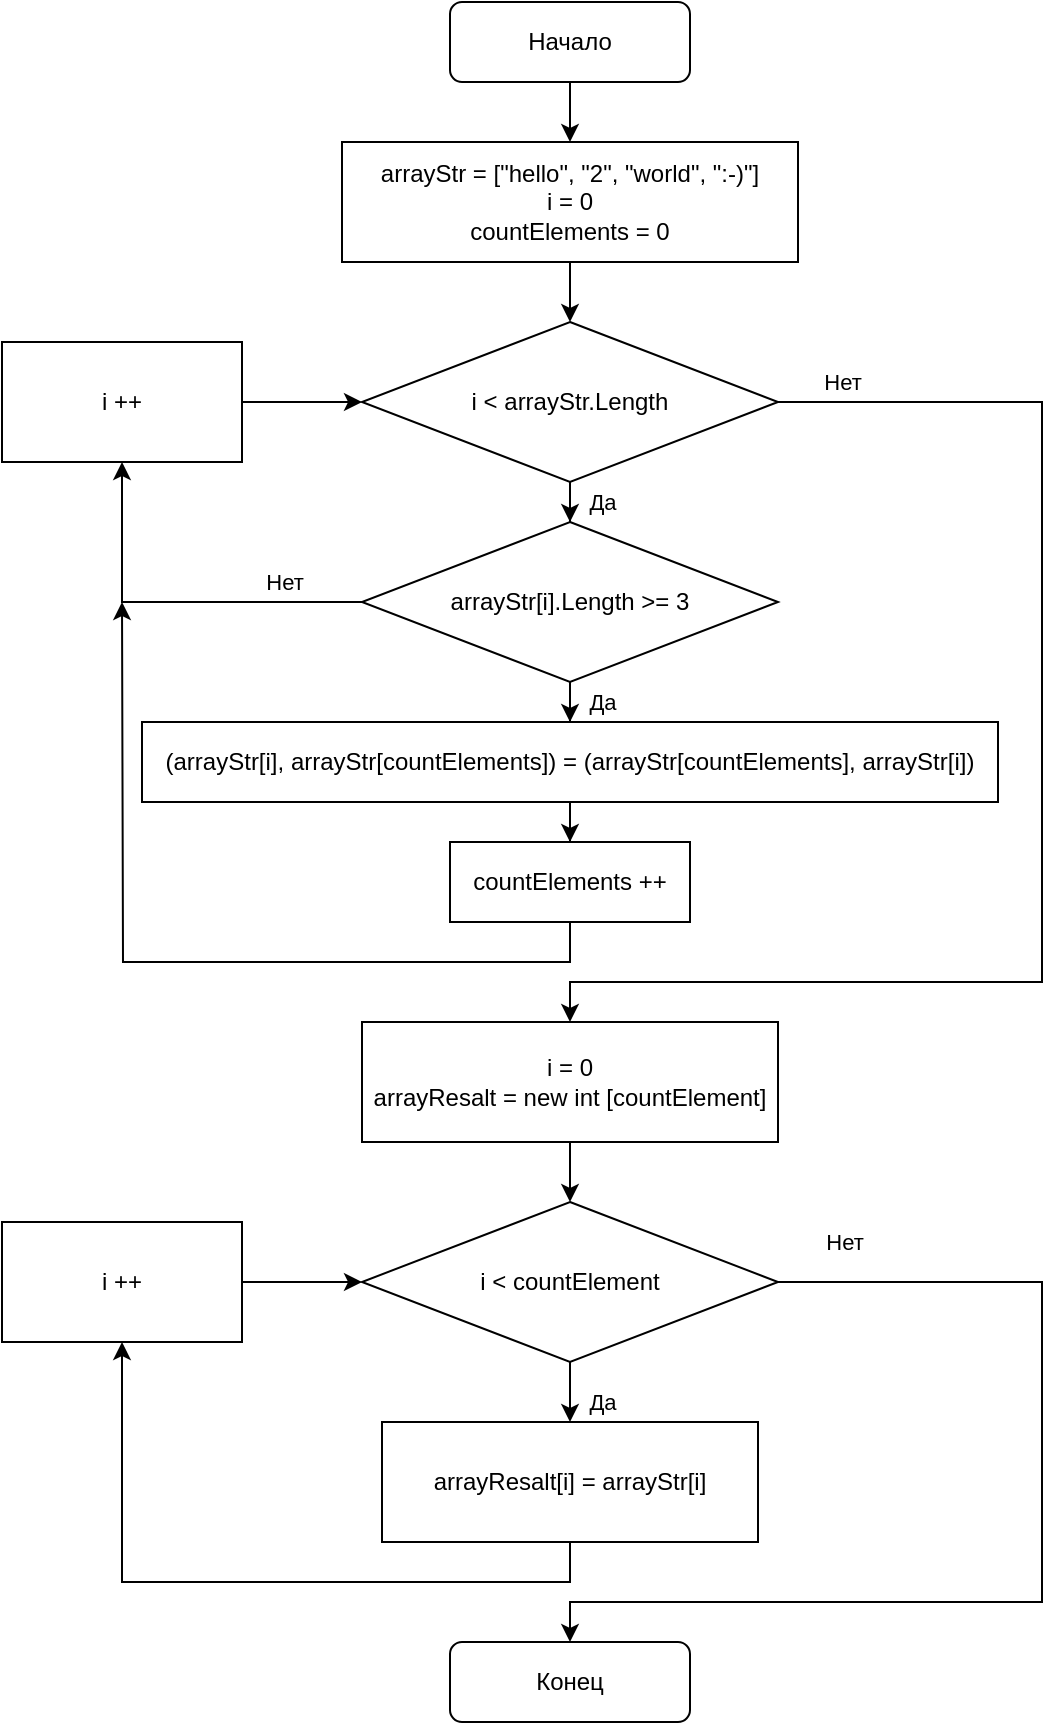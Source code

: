 <mxfile version="20.7.4" type="device"><diagram id="eEoRKRBvIm18xrM_TPOm" name="Страница 1"><mxGraphModel dx="1036" dy="623" grid="1" gridSize="10" guides="1" tooltips="1" connect="1" arrows="1" fold="1" page="1" pageScale="1" pageWidth="827" pageHeight="1169" math="0" shadow="0"><root><mxCell id="0"/><mxCell id="1" parent="0"/><mxCell id="lVZXKDNr-ttD0bHxnFr4-6" value="" style="edgeStyle=orthogonalEdgeStyle;rounded=0;orthogonalLoop=1;jettySize=auto;html=1;" edge="1" parent="1" source="lVZXKDNr-ttD0bHxnFr4-2" target="lVZXKDNr-ttD0bHxnFr4-4"><mxGeometry relative="1" as="geometry"/></mxCell><mxCell id="lVZXKDNr-ttD0bHxnFr4-2" value="Начало" style="rounded=1;whiteSpace=wrap;html=1;" vertex="1" parent="1"><mxGeometry x="354" y="20" width="120" height="40" as="geometry"/></mxCell><mxCell id="lVZXKDNr-ttD0bHxnFr4-3" value="Конец" style="rounded=1;whiteSpace=wrap;html=1;" vertex="1" parent="1"><mxGeometry x="354" y="840" width="120" height="40" as="geometry"/></mxCell><mxCell id="lVZXKDNr-ttD0bHxnFr4-7" value="" style="edgeStyle=orthogonalEdgeStyle;rounded=0;orthogonalLoop=1;jettySize=auto;html=1;" edge="1" parent="1" source="lVZXKDNr-ttD0bHxnFr4-4" target="lVZXKDNr-ttD0bHxnFr4-5"><mxGeometry relative="1" as="geometry"/></mxCell><mxCell id="lVZXKDNr-ttD0bHxnFr4-4" value="arrayStr = [&quot;hello&quot;, &quot;2&quot;, &quot;world&quot;, &quot;:-)&quot;]&lt;br&gt;i = 0&lt;br&gt;countElements = 0" style="rounded=0;whiteSpace=wrap;html=1;" vertex="1" parent="1"><mxGeometry x="300" y="90" width="228" height="60" as="geometry"/></mxCell><mxCell id="lVZXKDNr-ttD0bHxnFr4-10" value="Да" style="edgeStyle=orthogonalEdgeStyle;rounded=0;orthogonalLoop=1;jettySize=auto;html=1;" edge="1" parent="1" source="lVZXKDNr-ttD0bHxnFr4-5" target="lVZXKDNr-ttD0bHxnFr4-8"><mxGeometry x="0.667" y="16" relative="1" as="geometry"><mxPoint as="offset"/></mxGeometry></mxCell><mxCell id="lVZXKDNr-ttD0bHxnFr4-26" style="edgeStyle=orthogonalEdgeStyle;rounded=0;orthogonalLoop=1;jettySize=auto;html=1;exitX=1;exitY=0.5;exitDx=0;exitDy=0;" edge="1" parent="1" source="lVZXKDNr-ttD0bHxnFr4-5" target="lVZXKDNr-ttD0bHxnFr4-22"><mxGeometry relative="1" as="geometry"><Array as="points"><mxPoint x="650" y="220"/><mxPoint x="650" y="510"/><mxPoint x="414" y="510"/></Array></mxGeometry></mxCell><mxCell id="lVZXKDNr-ttD0bHxnFr4-27" value="Нет" style="edgeLabel;html=1;align=center;verticalAlign=middle;resizable=0;points=[];" vertex="1" connectable="0" parent="lVZXKDNr-ttD0bHxnFr4-26"><mxGeometry x="-0.332" y="-1" relative="1" as="geometry"><mxPoint x="-99" y="-105" as="offset"/></mxGeometry></mxCell><mxCell id="lVZXKDNr-ttD0bHxnFr4-5" value="i &amp;lt; arrayStr.Length" style="rhombus;whiteSpace=wrap;html=1;" vertex="1" parent="1"><mxGeometry x="310" y="180" width="208" height="80" as="geometry"/></mxCell><mxCell id="lVZXKDNr-ttD0bHxnFr4-11" value="Да" style="edgeStyle=orthogonalEdgeStyle;rounded=0;orthogonalLoop=1;jettySize=auto;html=1;" edge="1" parent="1" source="lVZXKDNr-ttD0bHxnFr4-8" target="lVZXKDNr-ttD0bHxnFr4-9"><mxGeometry x="0.667" y="16" relative="1" as="geometry"><mxPoint as="offset"/></mxGeometry></mxCell><mxCell id="lVZXKDNr-ttD0bHxnFr4-15" style="edgeStyle=orthogonalEdgeStyle;rounded=0;orthogonalLoop=1;jettySize=auto;html=1;exitX=0;exitY=0.5;exitDx=0;exitDy=0;entryX=0.5;entryY=1;entryDx=0;entryDy=0;" edge="1" parent="1" source="lVZXKDNr-ttD0bHxnFr4-8" target="lVZXKDNr-ttD0bHxnFr4-13"><mxGeometry relative="1" as="geometry"/></mxCell><mxCell id="lVZXKDNr-ttD0bHxnFr4-20" value="Нет" style="edgeLabel;html=1;align=center;verticalAlign=middle;resizable=0;points=[];" vertex="1" connectable="0" parent="lVZXKDNr-ttD0bHxnFr4-15"><mxGeometry x="-0.583" y="2" relative="1" as="geometry"><mxPoint y="-12" as="offset"/></mxGeometry></mxCell><mxCell id="lVZXKDNr-ttD0bHxnFr4-8" value="arrayStr[i].Length &amp;gt;= 3" style="rhombus;whiteSpace=wrap;html=1;" vertex="1" parent="1"><mxGeometry x="310" y="280" width="208" height="80" as="geometry"/></mxCell><mxCell id="lVZXKDNr-ttD0bHxnFr4-18" value="" style="edgeStyle=orthogonalEdgeStyle;rounded=0;orthogonalLoop=1;jettySize=auto;html=1;" edge="1" parent="1" source="lVZXKDNr-ttD0bHxnFr4-9" target="lVZXKDNr-ttD0bHxnFr4-17"><mxGeometry relative="1" as="geometry"/></mxCell><mxCell id="lVZXKDNr-ttD0bHxnFr4-9" value="(arrayStr[i], arrayStr[countElements]) = (arrayStr[countElements], arrayStr[i])" style="rounded=0;whiteSpace=wrap;html=1;" vertex="1" parent="1"><mxGeometry x="200" y="380" width="428" height="40" as="geometry"/></mxCell><mxCell id="lVZXKDNr-ttD0bHxnFr4-14" value="" style="edgeStyle=orthogonalEdgeStyle;rounded=0;orthogonalLoop=1;jettySize=auto;html=1;" edge="1" parent="1" source="lVZXKDNr-ttD0bHxnFr4-13" target="lVZXKDNr-ttD0bHxnFr4-5"><mxGeometry relative="1" as="geometry"/></mxCell><mxCell id="lVZXKDNr-ttD0bHxnFr4-13" value="i ++" style="rounded=0;whiteSpace=wrap;html=1;" vertex="1" parent="1"><mxGeometry x="130" y="190" width="120" height="60" as="geometry"/></mxCell><mxCell id="lVZXKDNr-ttD0bHxnFr4-19" style="edgeStyle=orthogonalEdgeStyle;rounded=0;orthogonalLoop=1;jettySize=auto;html=1;exitX=0.5;exitY=1;exitDx=0;exitDy=0;" edge="1" parent="1" source="lVZXKDNr-ttD0bHxnFr4-17"><mxGeometry relative="1" as="geometry"><mxPoint x="190" y="320" as="targetPoint"/></mxGeometry></mxCell><mxCell id="lVZXKDNr-ttD0bHxnFr4-17" value="countElements ++" style="rounded=0;whiteSpace=wrap;html=1;" vertex="1" parent="1"><mxGeometry x="354" y="440" width="120" height="40" as="geometry"/></mxCell><mxCell id="lVZXKDNr-ttD0bHxnFr4-28" value="" style="edgeStyle=orthogonalEdgeStyle;rounded=0;orthogonalLoop=1;jettySize=auto;html=1;" edge="1" parent="1" source="lVZXKDNr-ttD0bHxnFr4-22" target="lVZXKDNr-ttD0bHxnFr4-23"><mxGeometry relative="1" as="geometry"/></mxCell><mxCell id="lVZXKDNr-ttD0bHxnFr4-22" value="i = 0&lt;br&gt;arrayResalt = new int [countElement]" style="rounded=0;whiteSpace=wrap;html=1;" vertex="1" parent="1"><mxGeometry x="310" y="530" width="208" height="60" as="geometry"/></mxCell><mxCell id="lVZXKDNr-ttD0bHxnFr4-29" value="Да" style="edgeStyle=orthogonalEdgeStyle;rounded=0;orthogonalLoop=1;jettySize=auto;html=1;" edge="1" parent="1" source="lVZXKDNr-ttD0bHxnFr4-23" target="lVZXKDNr-ttD0bHxnFr4-24"><mxGeometry x="0.6" y="16" relative="1" as="geometry"><mxPoint as="offset"/></mxGeometry></mxCell><mxCell id="lVZXKDNr-ttD0bHxnFr4-32" style="edgeStyle=orthogonalEdgeStyle;rounded=0;orthogonalLoop=1;jettySize=auto;html=1;exitX=1;exitY=0.5;exitDx=0;exitDy=0;entryX=0.5;entryY=0;entryDx=0;entryDy=0;" edge="1" parent="1" source="lVZXKDNr-ttD0bHxnFr4-23" target="lVZXKDNr-ttD0bHxnFr4-3"><mxGeometry relative="1" as="geometry"><Array as="points"><mxPoint x="650" y="660"/><mxPoint x="650" y="820"/><mxPoint x="414" y="820"/></Array></mxGeometry></mxCell><mxCell id="lVZXKDNr-ttD0bHxnFr4-33" value="Нет" style="edgeLabel;html=1;align=center;verticalAlign=middle;resizable=0;points=[];" vertex="1" connectable="0" parent="lVZXKDNr-ttD0bHxnFr4-32"><mxGeometry x="-0.564" y="3" relative="1" as="geometry"><mxPoint x="-87" y="-17" as="offset"/></mxGeometry></mxCell><mxCell id="lVZXKDNr-ttD0bHxnFr4-23" value="i &amp;lt; countElement" style="rhombus;whiteSpace=wrap;html=1;" vertex="1" parent="1"><mxGeometry x="310" y="620" width="208" height="80" as="geometry"/></mxCell><mxCell id="lVZXKDNr-ttD0bHxnFr4-30" style="edgeStyle=orthogonalEdgeStyle;rounded=0;orthogonalLoop=1;jettySize=auto;html=1;exitX=0.5;exitY=1;exitDx=0;exitDy=0;entryX=0.5;entryY=1;entryDx=0;entryDy=0;" edge="1" parent="1" source="lVZXKDNr-ttD0bHxnFr4-24" target="lVZXKDNr-ttD0bHxnFr4-25"><mxGeometry relative="1" as="geometry"/></mxCell><mxCell id="lVZXKDNr-ttD0bHxnFr4-24" value="arrayResalt[i] = arrayStr[i]" style="rounded=0;whiteSpace=wrap;html=1;" vertex="1" parent="1"><mxGeometry x="320" y="730" width="188" height="60" as="geometry"/></mxCell><mxCell id="lVZXKDNr-ttD0bHxnFr4-31" value="" style="edgeStyle=orthogonalEdgeStyle;rounded=0;orthogonalLoop=1;jettySize=auto;html=1;" edge="1" parent="1" source="lVZXKDNr-ttD0bHxnFr4-25" target="lVZXKDNr-ttD0bHxnFr4-23"><mxGeometry relative="1" as="geometry"/></mxCell><mxCell id="lVZXKDNr-ttD0bHxnFr4-25" value="i ++" style="rounded=0;whiteSpace=wrap;html=1;" vertex="1" parent="1"><mxGeometry x="130" y="630" width="120" height="60" as="geometry"/></mxCell></root></mxGraphModel></diagram></mxfile>